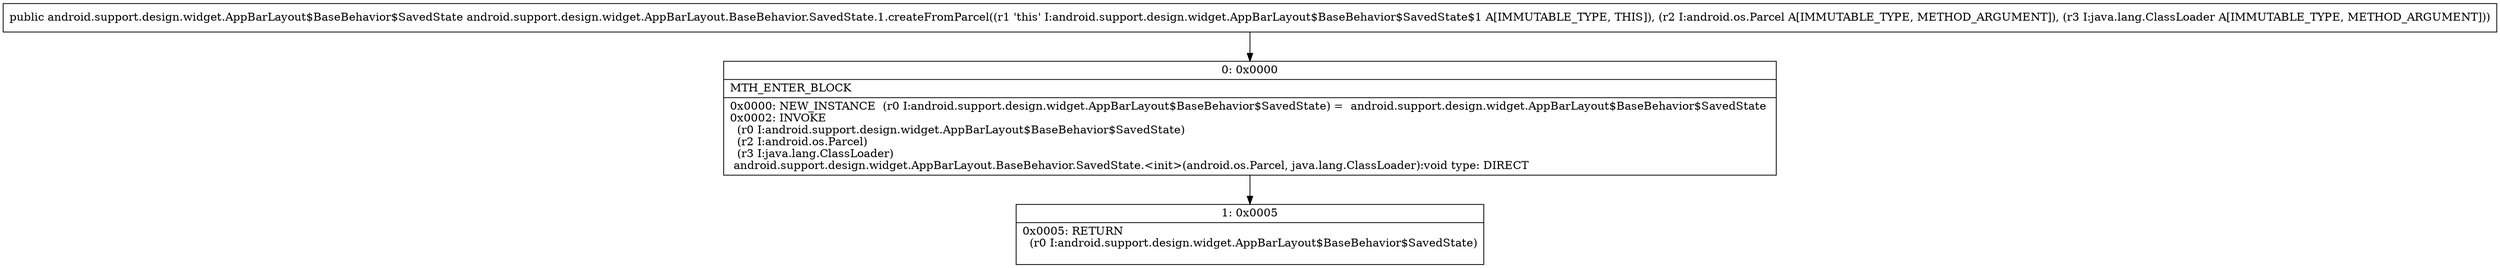digraph "CFG forandroid.support.design.widget.AppBarLayout.BaseBehavior.SavedState.1.createFromParcel(Landroid\/os\/Parcel;Ljava\/lang\/ClassLoader;)Landroid\/support\/design\/widget\/AppBarLayout$BaseBehavior$SavedState;" {
Node_0 [shape=record,label="{0\:\ 0x0000|MTH_ENTER_BLOCK\l|0x0000: NEW_INSTANCE  (r0 I:android.support.design.widget.AppBarLayout$BaseBehavior$SavedState) =  android.support.design.widget.AppBarLayout$BaseBehavior$SavedState \l0x0002: INVOKE  \l  (r0 I:android.support.design.widget.AppBarLayout$BaseBehavior$SavedState)\l  (r2 I:android.os.Parcel)\l  (r3 I:java.lang.ClassLoader)\l android.support.design.widget.AppBarLayout.BaseBehavior.SavedState.\<init\>(android.os.Parcel, java.lang.ClassLoader):void type: DIRECT \l}"];
Node_1 [shape=record,label="{1\:\ 0x0005|0x0005: RETURN  \l  (r0 I:android.support.design.widget.AppBarLayout$BaseBehavior$SavedState)\l \l}"];
MethodNode[shape=record,label="{public android.support.design.widget.AppBarLayout$BaseBehavior$SavedState android.support.design.widget.AppBarLayout.BaseBehavior.SavedState.1.createFromParcel((r1 'this' I:android.support.design.widget.AppBarLayout$BaseBehavior$SavedState$1 A[IMMUTABLE_TYPE, THIS]), (r2 I:android.os.Parcel A[IMMUTABLE_TYPE, METHOD_ARGUMENT]), (r3 I:java.lang.ClassLoader A[IMMUTABLE_TYPE, METHOD_ARGUMENT])) }"];
MethodNode -> Node_0;
Node_0 -> Node_1;
}

